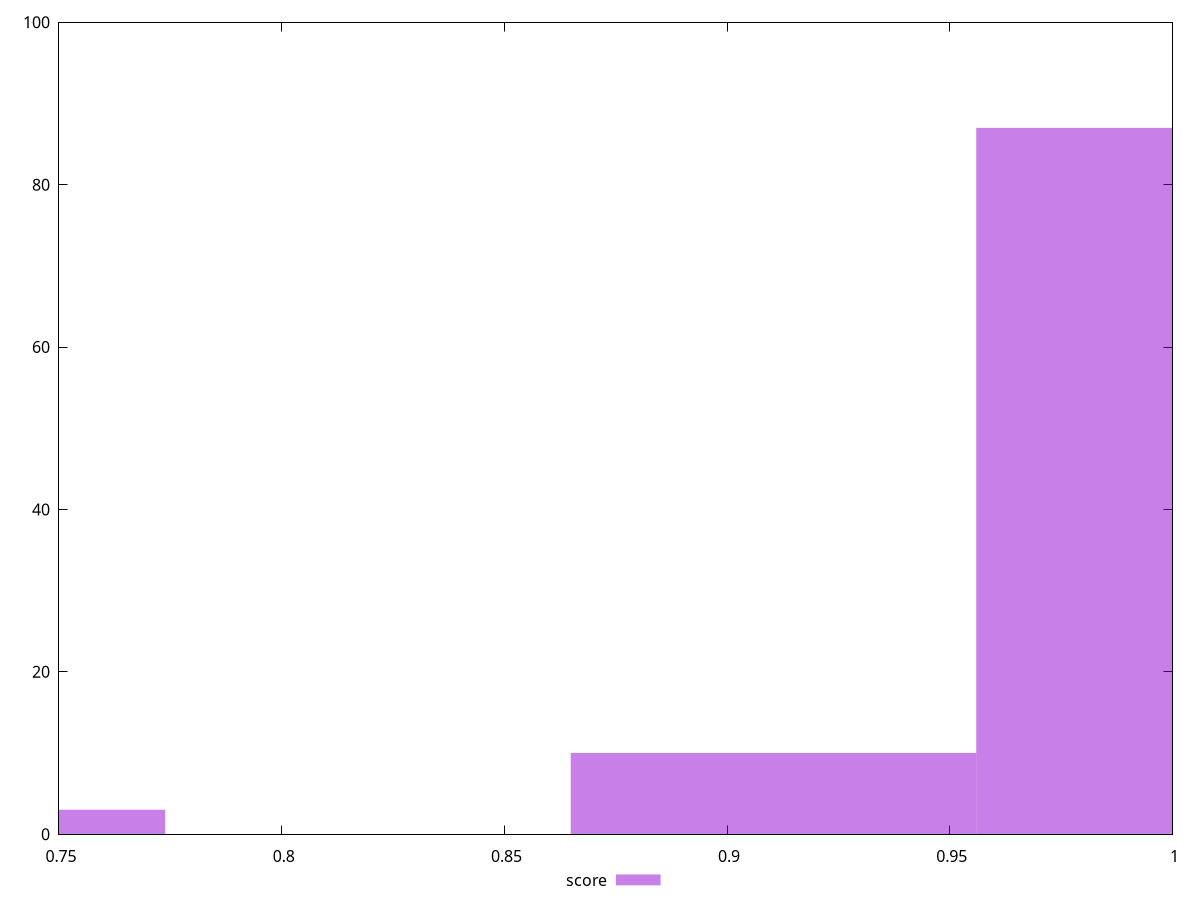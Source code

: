 reset

$score <<EOF
0.7283319869685642 3
1.0014564820817757 87
0.9104149837107052 10
EOF

set key outside below
set boxwidth 0.09104149837107052
set xrange [0.75:1]
set yrange [0:100]
set trange [0:100]
set style fill transparent solid 0.5 noborder
set terminal svg size 640, 490 enhanced background rgb 'white'
set output "report_00019_2021-02-10T18-14-37.922Z//unminified-javascript/samples/pages+cached+noadtech/score/histogram.svg"

plot $score title "score" with boxes

reset

